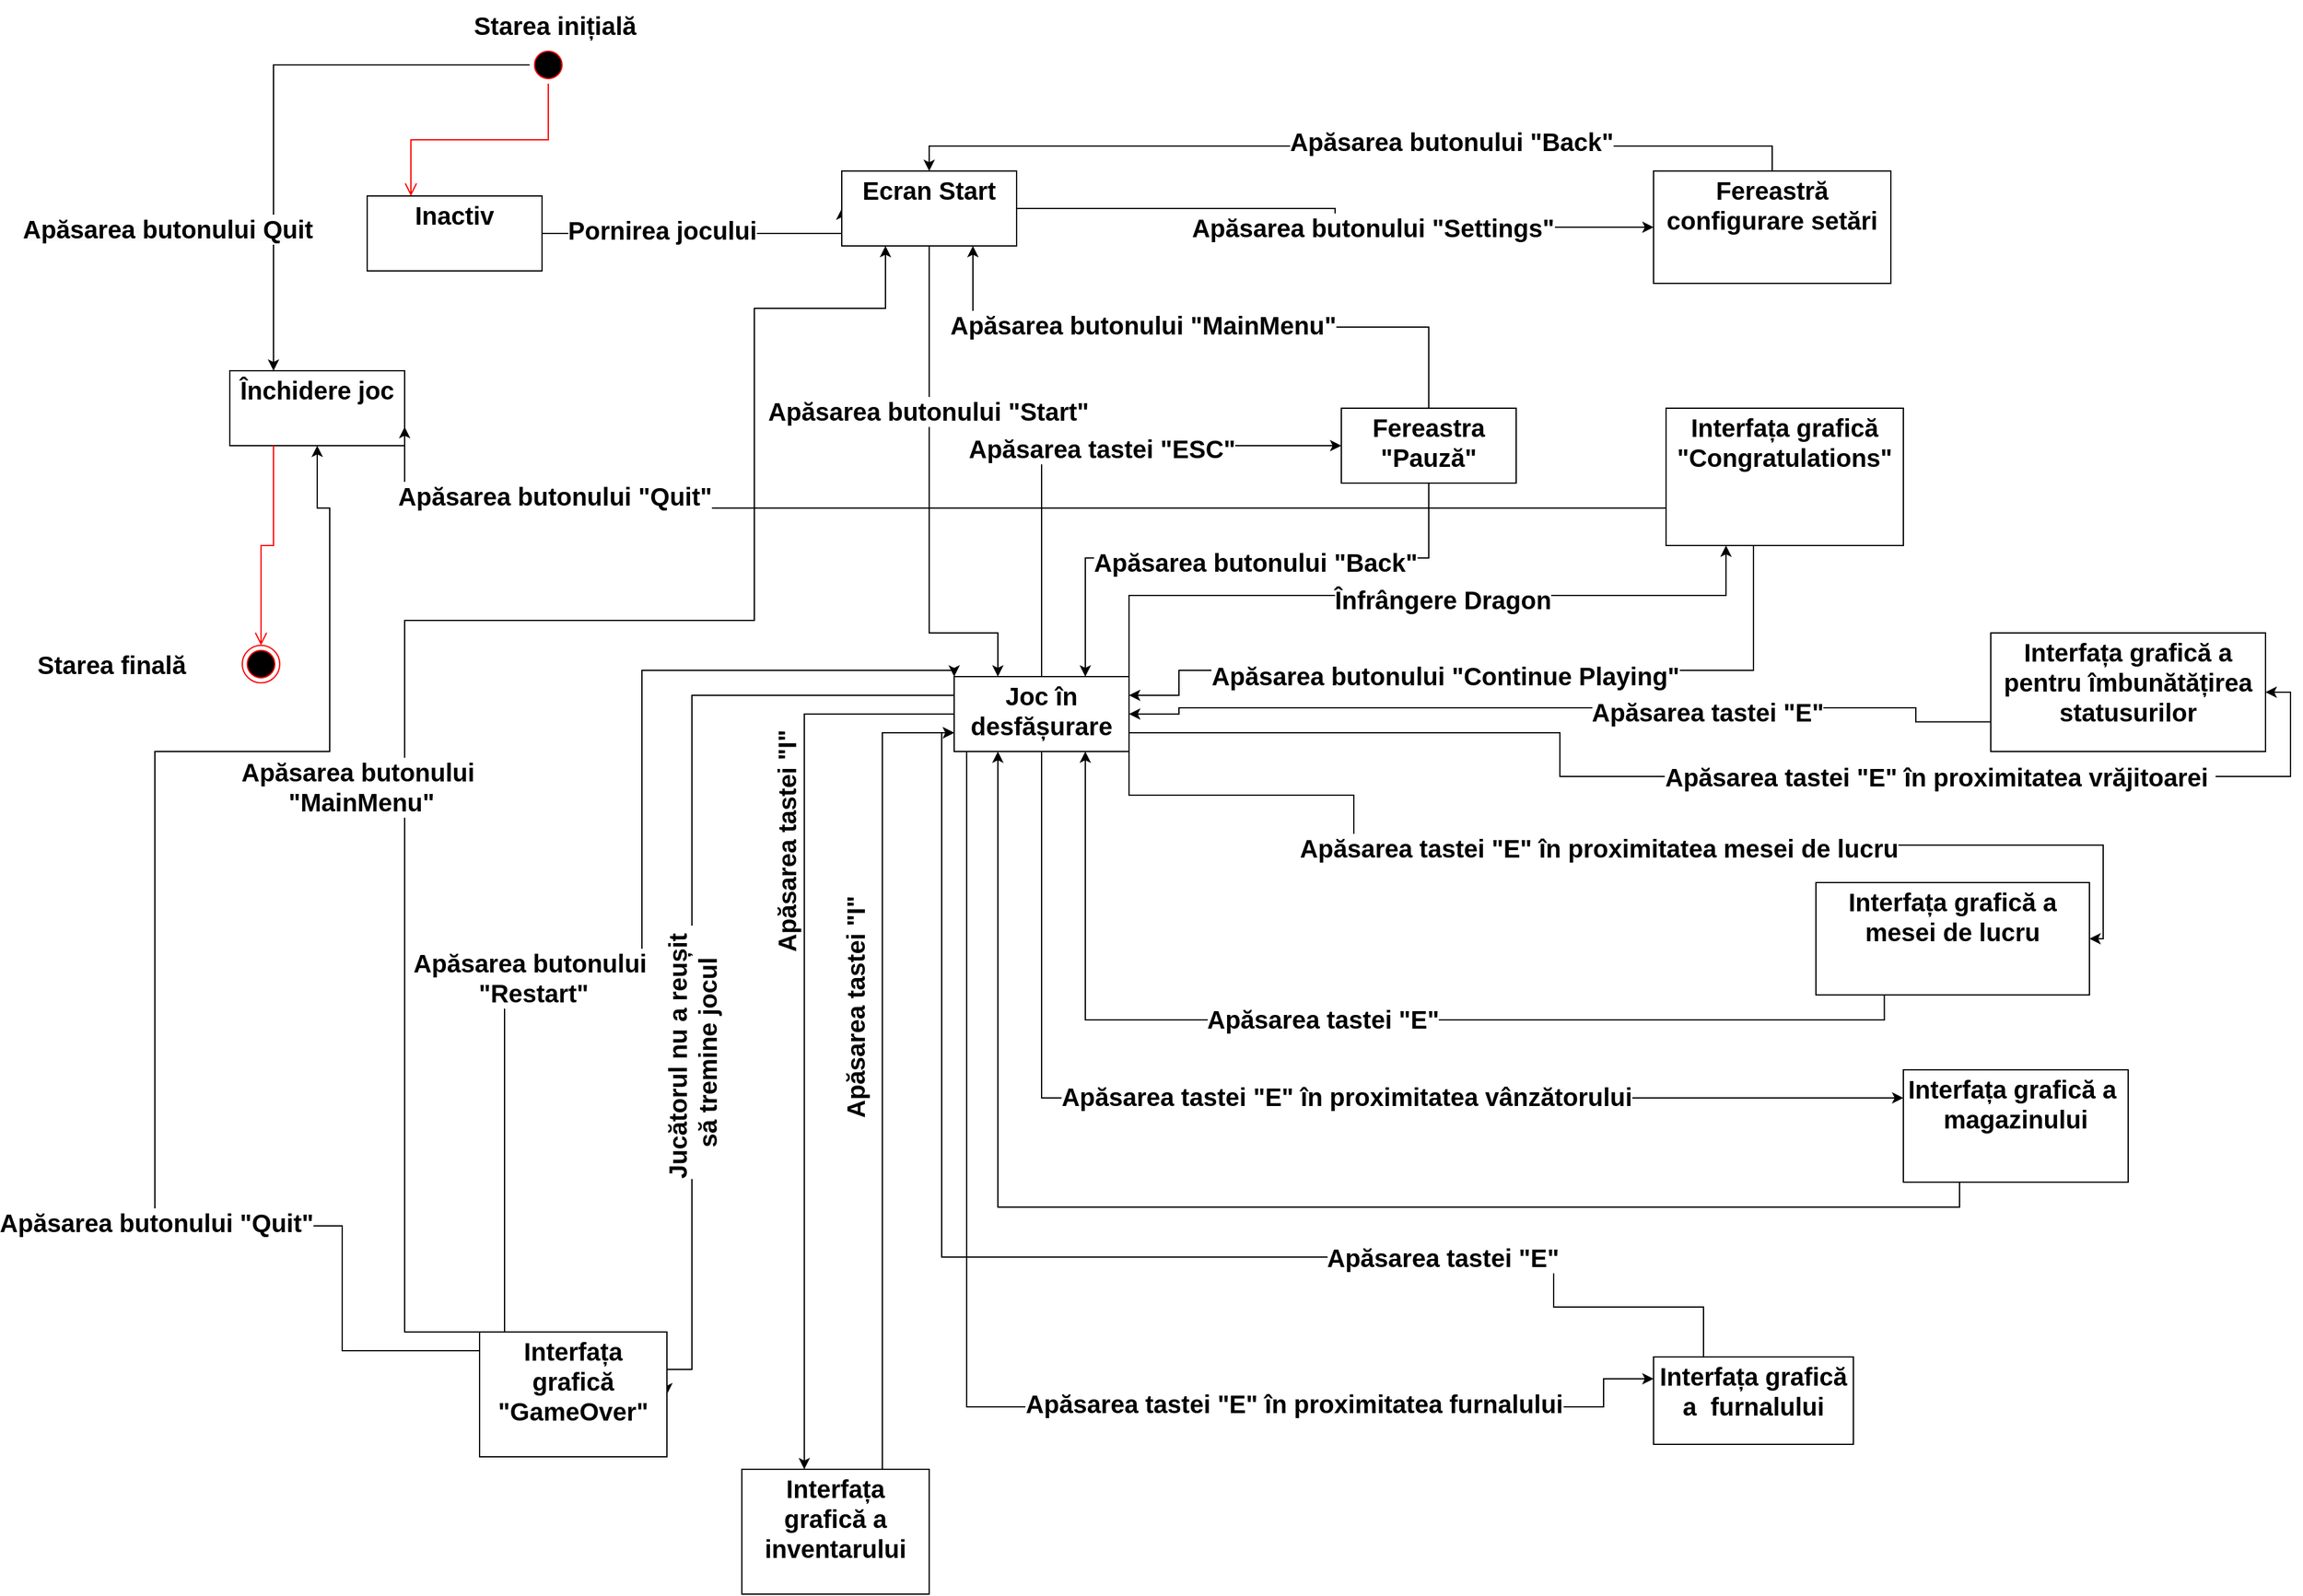 <mxfile version="24.4.13" type="github">
  <diagram id="C5RBs43oDa-KdzZeNtuy" name="Page-1">
    <mxGraphModel dx="3695" dy="1560" grid="1" gridSize="10" guides="1" tooltips="1" connect="1" arrows="1" fold="1" page="1" pageScale="1" pageWidth="827" pageHeight="1169" math="0" shadow="0">
      <root>
        <mxCell id="WIyWlLk6GJQsqaUBKTNV-0" />
        <mxCell id="WIyWlLk6GJQsqaUBKTNV-1" parent="WIyWlLk6GJQsqaUBKTNV-0" />
        <mxCell id="wnzv7r38K7r5noPQuOlt-23" style="edgeStyle=orthogonalEdgeStyle;rounded=0;orthogonalLoop=1;jettySize=auto;html=1;exitX=0;exitY=0.5;exitDx=0;exitDy=0;entryX=0.25;entryY=0;entryDx=0;entryDy=0;" edge="1" parent="WIyWlLk6GJQsqaUBKTNV-1" source="wnzv7r38K7r5noPQuOlt-0" target="wnzv7r38K7r5noPQuOlt-17">
          <mxGeometry relative="1" as="geometry" />
        </mxCell>
        <mxCell id="wnzv7r38K7r5noPQuOlt-24" value="&lt;span style=&quot;background-color: rgb(251, 251, 251);&quot;&gt;&lt;font style=&quot;font-size: 20px;&quot;&gt;&lt;b&gt;Apăsarea butonului Quit&lt;/b&gt;&lt;/font&gt;&lt;/span&gt;" style="edgeLabel;html=1;align=center;verticalAlign=middle;resizable=0;points=[];" vertex="1" connectable="0" parent="wnzv7r38K7r5noPQuOlt-23">
          <mxGeometry x="0.47" y="-2" relative="1" as="geometry">
            <mxPoint x="-83" y="5" as="offset" />
          </mxGeometry>
        </mxCell>
        <mxCell id="wnzv7r38K7r5noPQuOlt-0" value="" style="ellipse;html=1;shape=startState;fillColor=#000000;strokeColor=#ff0000;" vertex="1" parent="WIyWlLk6GJQsqaUBKTNV-1">
          <mxGeometry x="110" y="190" width="30" height="30" as="geometry" />
        </mxCell>
        <mxCell id="wnzv7r38K7r5noPQuOlt-1" value="" style="edgeStyle=orthogonalEdgeStyle;html=1;verticalAlign=bottom;endArrow=open;endSize=8;strokeColor=#ff0000;rounded=0;entryX=0.25;entryY=0;entryDx=0;entryDy=0;" edge="1" source="wnzv7r38K7r5noPQuOlt-0" parent="WIyWlLk6GJQsqaUBKTNV-1" target="wnzv7r38K7r5noPQuOlt-4">
          <mxGeometry relative="1" as="geometry">
            <mxPoint x="125" y="280" as="targetPoint" />
          </mxGeometry>
        </mxCell>
        <mxCell id="wnzv7r38K7r5noPQuOlt-2" value="" style="ellipse;html=1;shape=endState;fillColor=#000000;strokeColor=#ff0000;" vertex="1" parent="WIyWlLk6GJQsqaUBKTNV-1">
          <mxGeometry x="-120" y="670" width="30" height="30" as="geometry" />
        </mxCell>
        <mxCell id="wnzv7r38K7r5noPQuOlt-25" style="edgeStyle=orthogonalEdgeStyle;rounded=0;orthogonalLoop=1;jettySize=auto;html=1;exitX=1;exitY=0.5;exitDx=0;exitDy=0;entryX=0;entryY=0.5;entryDx=0;entryDy=0;" edge="1" parent="WIyWlLk6GJQsqaUBKTNV-1" source="wnzv7r38K7r5noPQuOlt-4" target="wnzv7r38K7r5noPQuOlt-6">
          <mxGeometry relative="1" as="geometry">
            <Array as="points">
              <mxPoint x="360" y="340" />
            </Array>
          </mxGeometry>
        </mxCell>
        <mxCell id="wnzv7r38K7r5noPQuOlt-26" value="Pornirea jocului" style="edgeLabel;html=1;align=center;verticalAlign=middle;resizable=0;points=[];fontSize=20;fontStyle=1" vertex="1" connectable="0" parent="wnzv7r38K7r5noPQuOlt-25">
          <mxGeometry x="-0.263" y="3" relative="1" as="geometry">
            <mxPoint as="offset" />
          </mxGeometry>
        </mxCell>
        <mxCell id="wnzv7r38K7r5noPQuOlt-4" value="&lt;p style=&quot;margin: 4px 0px 0px;&quot;&gt;&lt;b&gt;&lt;font style=&quot;font-size: 20px;&quot;&gt;Inactiv&lt;/font&gt;&lt;/b&gt;&lt;/p&gt;" style="verticalAlign=top;align=center;overflow=fill;html=1;whiteSpace=wrap;" vertex="1" parent="WIyWlLk6GJQsqaUBKTNV-1">
          <mxGeometry x="-20" y="310" width="140" height="60" as="geometry" />
        </mxCell>
        <mxCell id="wnzv7r38K7r5noPQuOlt-28" style="edgeStyle=orthogonalEdgeStyle;rounded=0;orthogonalLoop=1;jettySize=auto;html=1;exitX=1;exitY=0.5;exitDx=0;exitDy=0;entryX=0;entryY=0.5;entryDx=0;entryDy=0;" edge="1" parent="WIyWlLk6GJQsqaUBKTNV-1" source="wnzv7r38K7r5noPQuOlt-6" target="wnzv7r38K7r5noPQuOlt-12">
          <mxGeometry relative="1" as="geometry" />
        </mxCell>
        <mxCell id="wnzv7r38K7r5noPQuOlt-29" value="&lt;b&gt;Apăsarea butonului &quot;Settings&quot;&lt;/b&gt;" style="edgeLabel;html=1;align=center;verticalAlign=middle;resizable=0;points=[];fontSize=20;" vertex="1" connectable="0" parent="wnzv7r38K7r5noPQuOlt-28">
          <mxGeometry x="0.14" relative="1" as="geometry">
            <mxPoint as="offset" />
          </mxGeometry>
        </mxCell>
        <mxCell id="wnzv7r38K7r5noPQuOlt-33" style="edgeStyle=orthogonalEdgeStyle;rounded=0;orthogonalLoop=1;jettySize=auto;html=1;exitX=0.5;exitY=1;exitDx=0;exitDy=0;entryX=0.25;entryY=0;entryDx=0;entryDy=0;" edge="1" parent="WIyWlLk6GJQsqaUBKTNV-1" source="wnzv7r38K7r5noPQuOlt-6" target="wnzv7r38K7r5noPQuOlt-32">
          <mxGeometry relative="1" as="geometry">
            <Array as="points">
              <mxPoint x="430" y="660" />
              <mxPoint x="485" y="660" />
            </Array>
          </mxGeometry>
        </mxCell>
        <mxCell id="wnzv7r38K7r5noPQuOlt-34" value="Apăsarea butonului &quot;Start&quot;" style="edgeLabel;html=1;align=center;verticalAlign=middle;resizable=0;points=[];fontSize=20;fontStyle=1" vertex="1" connectable="0" parent="wnzv7r38K7r5noPQuOlt-33">
          <mxGeometry x="-0.343" y="-1" relative="1" as="geometry">
            <mxPoint as="offset" />
          </mxGeometry>
        </mxCell>
        <mxCell id="wnzv7r38K7r5noPQuOlt-6" value="&lt;p style=&quot;margin: 4px 0px 0px; text-align: center; font-size: 20px;&quot;&gt;&lt;b style=&quot;font-size: 20px;&quot;&gt;Ecran Start&lt;/b&gt;&lt;/p&gt;" style="verticalAlign=top;align=left;overflow=fill;html=1;whiteSpace=wrap;fontSize=20;" vertex="1" parent="WIyWlLk6GJQsqaUBKTNV-1">
          <mxGeometry x="360" y="290" width="140" height="60" as="geometry" />
        </mxCell>
        <mxCell id="wnzv7r38K7r5noPQuOlt-30" style="edgeStyle=orthogonalEdgeStyle;rounded=0;orthogonalLoop=1;jettySize=auto;html=1;exitX=0.5;exitY=0;exitDx=0;exitDy=0;entryX=0.5;entryY=0;entryDx=0;entryDy=0;" edge="1" parent="WIyWlLk6GJQsqaUBKTNV-1" source="wnzv7r38K7r5noPQuOlt-12" target="wnzv7r38K7r5noPQuOlt-6">
          <mxGeometry relative="1" as="geometry" />
        </mxCell>
        <mxCell id="wnzv7r38K7r5noPQuOlt-31" value="Apăsarea butonului &quot;Back&quot;" style="edgeLabel;html=1;align=center;verticalAlign=middle;resizable=0;points=[];fontSize=20;fontStyle=1" vertex="1" connectable="0" parent="wnzv7r38K7r5noPQuOlt-30">
          <mxGeometry x="-0.224" y="-4" relative="1" as="geometry">
            <mxPoint as="offset" />
          </mxGeometry>
        </mxCell>
        <mxCell id="wnzv7r38K7r5noPQuOlt-12" value="&lt;p style=&quot;margin:0px;margin-top:4px;text-align:center;&quot;&gt;&lt;b&gt;&lt;font style=&quot;font-size: 20px;&quot;&gt;Fereastră configurare setări&lt;/font&gt;&lt;/b&gt;&lt;/p&gt;" style="verticalAlign=top;align=left;overflow=fill;html=1;whiteSpace=wrap;" vertex="1" parent="WIyWlLk6GJQsqaUBKTNV-1">
          <mxGeometry x="1010" y="290" width="190" height="90" as="geometry" />
        </mxCell>
        <mxCell id="wnzv7r38K7r5noPQuOlt-17" value="&lt;p style=&quot;margin: 4px 0px 0px; text-align: center; font-size: 20px;&quot;&gt;&lt;span style=&quot;font-size: 20px;&quot;&gt;Închidere joc&lt;/span&gt;&lt;/p&gt;" style="verticalAlign=top;align=left;overflow=fill;html=1;whiteSpace=wrap;fontSize=20;fontStyle=1" vertex="1" parent="WIyWlLk6GJQsqaUBKTNV-1">
          <mxGeometry x="-130" y="450" width="140" height="60" as="geometry" />
        </mxCell>
        <mxCell id="wnzv7r38K7r5noPQuOlt-19" value="" style="edgeStyle=orthogonalEdgeStyle;html=1;verticalAlign=bottom;endArrow=open;endSize=8;strokeColor=#ff0000;rounded=0;entryX=0.5;entryY=0;entryDx=0;entryDy=0;exitX=0.25;exitY=1;exitDx=0;exitDy=0;" edge="1" parent="WIyWlLk6GJQsqaUBKTNV-1" source="wnzv7r38K7r5noPQuOlt-17" target="wnzv7r38K7r5noPQuOlt-2">
          <mxGeometry relative="1" as="geometry">
            <mxPoint x="145" y="310" as="targetPoint" />
            <mxPoint x="145" y="240" as="sourcePoint" />
          </mxGeometry>
        </mxCell>
        <mxCell id="wnzv7r38K7r5noPQuOlt-36" style="edgeStyle=orthogonalEdgeStyle;rounded=0;orthogonalLoop=1;jettySize=auto;html=1;exitX=0.5;exitY=0;exitDx=0;exitDy=0;entryX=0;entryY=0.5;entryDx=0;entryDy=0;" edge="1" parent="WIyWlLk6GJQsqaUBKTNV-1" source="wnzv7r38K7r5noPQuOlt-32" target="wnzv7r38K7r5noPQuOlt-35">
          <mxGeometry relative="1" as="geometry" />
        </mxCell>
        <mxCell id="wnzv7r38K7r5noPQuOlt-37" value="Apăsarea tastei &quot;ESC&quot;" style="edgeLabel;html=1;align=center;verticalAlign=middle;resizable=0;points=[];fontSize=20;fontStyle=1" vertex="1" connectable="0" parent="wnzv7r38K7r5noPQuOlt-36">
          <mxGeometry x="0.095" y="-2" relative="1" as="geometry">
            <mxPoint as="offset" />
          </mxGeometry>
        </mxCell>
        <mxCell id="wnzv7r38K7r5noPQuOlt-43" style="edgeStyle=orthogonalEdgeStyle;rounded=0;orthogonalLoop=1;jettySize=auto;html=1;exitX=1;exitY=1;exitDx=0;exitDy=0;" edge="1" parent="WIyWlLk6GJQsqaUBKTNV-1" source="wnzv7r38K7r5noPQuOlt-32" target="wnzv7r38K7r5noPQuOlt-42">
          <mxGeometry relative="1" as="geometry">
            <Array as="points">
              <mxPoint x="590" y="790" />
              <mxPoint x="770" y="790" />
              <mxPoint x="770" y="830" />
              <mxPoint x="1370" y="830" />
              <mxPoint x="1370" y="905" />
            </Array>
          </mxGeometry>
        </mxCell>
        <mxCell id="wnzv7r38K7r5noPQuOlt-44" value="Apăsarea tastei &quot;E&quot; în proximitatea mesei de lucru" style="edgeLabel;html=1;align=center;verticalAlign=middle;resizable=0;points=[];fontSize=20;fontStyle=1" vertex="1" connectable="0" parent="wnzv7r38K7r5noPQuOlt-43">
          <mxGeometry x="-0.229" y="-2" relative="1" as="geometry">
            <mxPoint x="88" as="offset" />
          </mxGeometry>
        </mxCell>
        <mxCell id="wnzv7r38K7r5noPQuOlt-48" style="edgeStyle=orthogonalEdgeStyle;rounded=0;orthogonalLoop=1;jettySize=auto;html=1;exitX=0.5;exitY=1;exitDx=0;exitDy=0;entryX=0;entryY=0.25;entryDx=0;entryDy=0;" edge="1" parent="WIyWlLk6GJQsqaUBKTNV-1" source="wnzv7r38K7r5noPQuOlt-32" target="wnzv7r38K7r5noPQuOlt-47">
          <mxGeometry relative="1" as="geometry" />
        </mxCell>
        <mxCell id="wnzv7r38K7r5noPQuOlt-49" value="Apăsarea tastei &quot;E&quot; în proximitatea vânzătorului" style="edgeLabel;html=1;align=center;verticalAlign=middle;resizable=0;points=[];fontSize=20;fontStyle=1" vertex="1" connectable="0" parent="wnzv7r38K7r5noPQuOlt-48">
          <mxGeometry x="-0.132" y="2" relative="1" as="geometry">
            <mxPoint x="101" as="offset" />
          </mxGeometry>
        </mxCell>
        <mxCell id="wnzv7r38K7r5noPQuOlt-52" style="edgeStyle=orthogonalEdgeStyle;rounded=0;orthogonalLoop=1;jettySize=auto;html=1;exitX=0;exitY=1;exitDx=0;exitDy=0;entryX=0;entryY=0.25;entryDx=0;entryDy=0;" edge="1" parent="WIyWlLk6GJQsqaUBKTNV-1" source="wnzv7r38K7r5noPQuOlt-32" target="wnzv7r38K7r5noPQuOlt-51">
          <mxGeometry relative="1" as="geometry">
            <Array as="points">
              <mxPoint x="460" y="755" />
              <mxPoint x="460" y="1280" />
              <mxPoint x="970" y="1280" />
              <mxPoint x="970" y="1258" />
            </Array>
          </mxGeometry>
        </mxCell>
        <mxCell id="wnzv7r38K7r5noPQuOlt-54" value="Apăsarea tastei &quot;E&quot; în proximitatea furnalului" style="edgeLabel;html=1;align=center;verticalAlign=middle;resizable=0;points=[];fontSize=20;fontStyle=1" vertex="1" connectable="0" parent="wnzv7r38K7r5noPQuOlt-52">
          <mxGeometry x="0.488" y="3" relative="1" as="geometry">
            <mxPoint x="-27" as="offset" />
          </mxGeometry>
        </mxCell>
        <mxCell id="wnzv7r38K7r5noPQuOlt-58" style="edgeStyle=orthogonalEdgeStyle;rounded=0;orthogonalLoop=1;jettySize=auto;html=1;exitX=1;exitY=0.75;exitDx=0;exitDy=0;entryX=1;entryY=0.5;entryDx=0;entryDy=0;" edge="1" parent="WIyWlLk6GJQsqaUBKTNV-1" source="wnzv7r38K7r5noPQuOlt-32" target="wnzv7r38K7r5noPQuOlt-57">
          <mxGeometry relative="1" as="geometry" />
        </mxCell>
        <mxCell id="wnzv7r38K7r5noPQuOlt-59" value="Apăsarea tastei &quot;E&quot; în proximitatea vrăjitoarei&amp;nbsp;" style="edgeLabel;html=1;align=center;verticalAlign=middle;resizable=0;points=[];fontSize=20;fontStyle=1" vertex="1" connectable="0" parent="wnzv7r38K7r5noPQuOlt-58">
          <mxGeometry x="0.3" relative="1" as="geometry">
            <mxPoint as="offset" />
          </mxGeometry>
        </mxCell>
        <mxCell id="wnzv7r38K7r5noPQuOlt-64" style="edgeStyle=orthogonalEdgeStyle;rounded=0;orthogonalLoop=1;jettySize=auto;html=1;exitX=0;exitY=0.25;exitDx=0;exitDy=0;entryX=1;entryY=0.5;entryDx=0;entryDy=0;" edge="1" parent="WIyWlLk6GJQsqaUBKTNV-1" source="wnzv7r38K7r5noPQuOlt-32" target="wnzv7r38K7r5noPQuOlt-63">
          <mxGeometry relative="1" as="geometry">
            <Array as="points">
              <mxPoint x="240" y="710" />
              <mxPoint x="240" y="1250" />
              <mxPoint x="220" y="1250" />
            </Array>
          </mxGeometry>
        </mxCell>
        <mxCell id="wnzv7r38K7r5noPQuOlt-65" value="Jucătorul nu a reușit&amp;nbsp;&lt;div&gt;să tremine jocul&lt;/div&gt;" style="edgeLabel;html=1;align=center;verticalAlign=middle;resizable=0;points=[];fontSize=20;fontStyle=1;rotation=-90;" vertex="1" connectable="0" parent="wnzv7r38K7r5noPQuOlt-64">
          <mxGeometry x="-0.016" y="2" relative="1" as="geometry">
            <mxPoint x="-2" y="108" as="offset" />
          </mxGeometry>
        </mxCell>
        <mxCell id="wnzv7r38K7r5noPQuOlt-76" style="edgeStyle=orthogonalEdgeStyle;rounded=0;orthogonalLoop=1;jettySize=auto;html=1;exitX=1;exitY=0;exitDx=0;exitDy=0;entryX=0.25;entryY=1;entryDx=0;entryDy=0;" edge="1" parent="WIyWlLk6GJQsqaUBKTNV-1" source="wnzv7r38K7r5noPQuOlt-32" target="wnzv7r38K7r5noPQuOlt-74">
          <mxGeometry relative="1" as="geometry">
            <Array as="points">
              <mxPoint x="590" y="630" />
              <mxPoint x="1068" y="630" />
              <mxPoint x="1068" y="590" />
            </Array>
          </mxGeometry>
        </mxCell>
        <mxCell id="wnzv7r38K7r5noPQuOlt-77" value="Înfrângere Dragon" style="edgeLabel;html=1;align=center;verticalAlign=middle;resizable=0;points=[];fontSize=20;fontStyle=1" vertex="1" connectable="0" parent="wnzv7r38K7r5noPQuOlt-76">
          <mxGeometry x="0.081" y="-2" relative="1" as="geometry">
            <mxPoint y="1" as="offset" />
          </mxGeometry>
        </mxCell>
        <mxCell id="wnzv7r38K7r5noPQuOlt-87" style="edgeStyle=orthogonalEdgeStyle;rounded=0;orthogonalLoop=1;jettySize=auto;html=1;exitX=0;exitY=0.5;exitDx=0;exitDy=0;" edge="1" parent="WIyWlLk6GJQsqaUBKTNV-1">
          <mxGeometry relative="1" as="geometry">
            <mxPoint x="470" y="725" as="sourcePoint" />
            <mxPoint x="330" y="1330" as="targetPoint" />
            <Array as="points">
              <mxPoint x="330" y="725" />
            </Array>
          </mxGeometry>
        </mxCell>
        <mxCell id="wnzv7r38K7r5noPQuOlt-88" value="&lt;font style=&quot;font-size: 20px;&quot;&gt;&lt;b&gt;Apăsarea tastei &quot;I&quot;&lt;/b&gt;&lt;/font&gt;" style="edgeLabel;html=1;align=center;verticalAlign=middle;resizable=0;points=[];rotation=-90;" vertex="1" connectable="0" parent="wnzv7r38K7r5noPQuOlt-87">
          <mxGeometry x="-0.351" y="3" relative="1" as="geometry">
            <mxPoint x="-18" as="offset" />
          </mxGeometry>
        </mxCell>
        <mxCell id="wnzv7r38K7r5noPQuOlt-32" value="&lt;p style=&quot;margin: 4px 0px 0px; text-align: center; font-size: 20px;&quot;&gt;&lt;span style=&quot;font-size: 20px;&quot;&gt;Joc în desfășurare&lt;/span&gt;&lt;/p&gt;" style="verticalAlign=top;align=left;overflow=fill;html=1;whiteSpace=wrap;fontSize=20;fontStyle=1" vertex="1" parent="WIyWlLk6GJQsqaUBKTNV-1">
          <mxGeometry x="450" y="695" width="140" height="60" as="geometry" />
        </mxCell>
        <mxCell id="wnzv7r38K7r5noPQuOlt-38" style="edgeStyle=orthogonalEdgeStyle;rounded=0;orthogonalLoop=1;jettySize=auto;html=1;exitX=0.5;exitY=0;exitDx=0;exitDy=0;entryX=0.75;entryY=1;entryDx=0;entryDy=0;" edge="1" parent="WIyWlLk6GJQsqaUBKTNV-1" source="wnzv7r38K7r5noPQuOlt-35" target="wnzv7r38K7r5noPQuOlt-6">
          <mxGeometry relative="1" as="geometry" />
        </mxCell>
        <mxCell id="wnzv7r38K7r5noPQuOlt-39" value="Apăsarea butonului &quot;MainMenu&quot;" style="edgeLabel;html=1;align=center;verticalAlign=middle;resizable=0;points=[];fontSize=20;fontStyle=1" vertex="1" connectable="0" parent="wnzv7r38K7r5noPQuOlt-38">
          <mxGeometry x="0.188" y="-2" relative="1" as="geometry">
            <mxPoint as="offset" />
          </mxGeometry>
        </mxCell>
        <mxCell id="wnzv7r38K7r5noPQuOlt-40" style="edgeStyle=orthogonalEdgeStyle;rounded=0;orthogonalLoop=1;jettySize=auto;html=1;exitX=0.5;exitY=1;exitDx=0;exitDy=0;entryX=0.75;entryY=0;entryDx=0;entryDy=0;" edge="1" parent="WIyWlLk6GJQsqaUBKTNV-1" source="wnzv7r38K7r5noPQuOlt-35" target="wnzv7r38K7r5noPQuOlt-32">
          <mxGeometry relative="1" as="geometry">
            <Array as="points">
              <mxPoint x="830" y="600" />
              <mxPoint x="555" y="600" />
            </Array>
          </mxGeometry>
        </mxCell>
        <mxCell id="wnzv7r38K7r5noPQuOlt-41" value="&lt;font style=&quot;font-size: 20px;&quot;&gt;&lt;b&gt;Apăsarea butonului &quot;Back&quot;&lt;/b&gt;&lt;/font&gt;" style="edgeLabel;html=1;align=center;verticalAlign=middle;resizable=0;points=[];" vertex="1" connectable="0" parent="wnzv7r38K7r5noPQuOlt-40">
          <mxGeometry x="0.207" y="3" relative="1" as="geometry">
            <mxPoint x="60" as="offset" />
          </mxGeometry>
        </mxCell>
        <mxCell id="wnzv7r38K7r5noPQuOlt-35" value="&lt;p style=&quot;margin: 4px 0px 0px; text-align: center; font-size: 20px;&quot;&gt;&lt;b style=&quot;font-size: 20px;&quot;&gt;Fereastra &quot;Pauză&quot;&lt;/b&gt;&lt;/p&gt;" style="verticalAlign=top;align=left;overflow=fill;html=1;whiteSpace=wrap;fontSize=20;" vertex="1" parent="WIyWlLk6GJQsqaUBKTNV-1">
          <mxGeometry x="760" y="480" width="140" height="60" as="geometry" />
        </mxCell>
        <mxCell id="wnzv7r38K7r5noPQuOlt-42" value="&lt;p style=&quot;margin: 4px 0px 0px; text-align: center; font-size: 20px;&quot;&gt;&lt;span style=&quot;font-size: 20px;&quot;&gt;Interfața grafică a mesei de lucru&lt;/span&gt;&lt;/p&gt;" style="verticalAlign=top;align=left;overflow=fill;html=1;whiteSpace=wrap;fontSize=20;fontStyle=1" vertex="1" parent="WIyWlLk6GJQsqaUBKTNV-1">
          <mxGeometry x="1140" y="860" width="219" height="90" as="geometry" />
        </mxCell>
        <mxCell id="wnzv7r38K7r5noPQuOlt-45" style="edgeStyle=orthogonalEdgeStyle;rounded=0;orthogonalLoop=1;jettySize=auto;html=1;exitX=0.25;exitY=1;exitDx=0;exitDy=0;entryX=0.75;entryY=1;entryDx=0;entryDy=0;" edge="1" parent="WIyWlLk6GJQsqaUBKTNV-1" source="wnzv7r38K7r5noPQuOlt-42" target="wnzv7r38K7r5noPQuOlt-32">
          <mxGeometry relative="1" as="geometry" />
        </mxCell>
        <mxCell id="wnzv7r38K7r5noPQuOlt-46" value="Apăsarea tastei &quot;E&quot;" style="edgeLabel;html=1;align=center;verticalAlign=middle;resizable=0;points=[];fontSize=20;fontStyle=1" vertex="1" connectable="0" parent="wnzv7r38K7r5noPQuOlt-45">
          <mxGeometry x="0.076" y="-1" relative="1" as="geometry">
            <mxPoint as="offset" />
          </mxGeometry>
        </mxCell>
        <mxCell id="wnzv7r38K7r5noPQuOlt-50" style="edgeStyle=orthogonalEdgeStyle;rounded=0;orthogonalLoop=1;jettySize=auto;html=1;exitX=0.25;exitY=1;exitDx=0;exitDy=0;entryX=0.25;entryY=1;entryDx=0;entryDy=0;" edge="1" parent="WIyWlLk6GJQsqaUBKTNV-1" source="wnzv7r38K7r5noPQuOlt-47" target="wnzv7r38K7r5noPQuOlt-32">
          <mxGeometry relative="1" as="geometry" />
        </mxCell>
        <mxCell id="wnzv7r38K7r5noPQuOlt-47" value="&lt;p style=&quot;margin: 4px 0px 0px; text-align: center; font-size: 20px;&quot;&gt;&lt;b style=&quot;font-size: 20px;&quot;&gt;Interfața grafică a&amp;nbsp; magazinului&lt;/b&gt;&lt;/p&gt;" style="verticalAlign=top;align=left;overflow=fill;html=1;whiteSpace=wrap;fontSize=20;" vertex="1" parent="WIyWlLk6GJQsqaUBKTNV-1">
          <mxGeometry x="1210" y="1010" width="180" height="90" as="geometry" />
        </mxCell>
        <mxCell id="wnzv7r38K7r5noPQuOlt-53" style="edgeStyle=orthogonalEdgeStyle;rounded=0;orthogonalLoop=1;jettySize=auto;html=1;exitX=0;exitY=0.5;exitDx=0;exitDy=0;entryX=0;entryY=0.75;entryDx=0;entryDy=0;" edge="1" parent="WIyWlLk6GJQsqaUBKTNV-1" source="wnzv7r38K7r5noPQuOlt-51" target="wnzv7r38K7r5noPQuOlt-32">
          <mxGeometry relative="1" as="geometry">
            <Array as="points">
              <mxPoint x="1050" y="1275" />
              <mxPoint x="1050" y="1200" />
              <mxPoint x="930" y="1200" />
              <mxPoint x="930" y="1160" />
              <mxPoint x="440" y="1160" />
              <mxPoint x="440" y="740" />
            </Array>
          </mxGeometry>
        </mxCell>
        <mxCell id="wnzv7r38K7r5noPQuOlt-55" value="Apăsarea tastei &quot;E&quot;" style="edgeLabel;html=1;align=center;verticalAlign=middle;resizable=0;points=[];fontSize=20;fontStyle=1" vertex="1" connectable="0" parent="wnzv7r38K7r5noPQuOlt-53">
          <mxGeometry x="-0.39" relative="1" as="geometry">
            <mxPoint as="offset" />
          </mxGeometry>
        </mxCell>
        <mxCell id="wnzv7r38K7r5noPQuOlt-51" value="&lt;p style=&quot;margin: 4px 0px 0px; text-align: center; font-size: 20px;&quot;&gt;&lt;b style=&quot;font-size: 20px;&quot;&gt;Interfața grafică a&amp;nbsp; furnalului&lt;/b&gt;&lt;/p&gt;" style="verticalAlign=top;align=left;overflow=fill;html=1;whiteSpace=wrap;fontSize=20;" vertex="1" parent="WIyWlLk6GJQsqaUBKTNV-1">
          <mxGeometry x="1010" y="1240" width="160" height="70" as="geometry" />
        </mxCell>
        <mxCell id="wnzv7r38K7r5noPQuOlt-60" style="edgeStyle=orthogonalEdgeStyle;rounded=0;orthogonalLoop=1;jettySize=auto;html=1;exitX=0;exitY=0.75;exitDx=0;exitDy=0;entryX=1;entryY=0.5;entryDx=0;entryDy=0;" edge="1" parent="WIyWlLk6GJQsqaUBKTNV-1" source="wnzv7r38K7r5noPQuOlt-57" target="wnzv7r38K7r5noPQuOlt-32">
          <mxGeometry relative="1" as="geometry">
            <Array as="points">
              <mxPoint x="1220" y="731" />
              <mxPoint x="1220" y="720" />
              <mxPoint x="630" y="720" />
              <mxPoint x="630" y="725" />
            </Array>
          </mxGeometry>
        </mxCell>
        <mxCell id="wnzv7r38K7r5noPQuOlt-62" value="&lt;font style=&quot;font-size: 20px;&quot;&gt;&lt;b&gt;Apăsarea tastei &quot;E&quot;&lt;/b&gt;&lt;/font&gt;" style="edgeLabel;html=1;align=center;verticalAlign=middle;resizable=0;points=[];" vertex="1" connectable="0" parent="wnzv7r38K7r5noPQuOlt-60">
          <mxGeometry x="-0.323" y="3" relative="1" as="geometry">
            <mxPoint as="offset" />
          </mxGeometry>
        </mxCell>
        <mxCell id="wnzv7r38K7r5noPQuOlt-57" value="&lt;p style=&quot;margin: 4px 0px 0px; text-align: center; font-size: 20px;&quot;&gt;&lt;b style=&quot;font-size: 20px;&quot;&gt;Interfața grafică a pentru îmbunătățirea statusurilor&lt;/b&gt;&lt;/p&gt;" style="verticalAlign=top;align=left;overflow=fill;html=1;whiteSpace=wrap;fontSize=20;" vertex="1" parent="WIyWlLk6GJQsqaUBKTNV-1">
          <mxGeometry x="1280" y="660" width="220" height="95" as="geometry" />
        </mxCell>
        <mxCell id="wnzv7r38K7r5noPQuOlt-66" style="edgeStyle=orthogonalEdgeStyle;rounded=0;orthogonalLoop=1;jettySize=auto;html=1;exitX=0.75;exitY=0;exitDx=0;exitDy=0;entryX=0;entryY=0;entryDx=0;entryDy=0;" edge="1" parent="WIyWlLk6GJQsqaUBKTNV-1" source="wnzv7r38K7r5noPQuOlt-63" target="wnzv7r38K7r5noPQuOlt-32">
          <mxGeometry relative="1" as="geometry">
            <Array as="points">
              <mxPoint x="90" y="1220" />
              <mxPoint x="90" y="950" />
              <mxPoint x="200" y="950" />
              <mxPoint x="200" y="690" />
              <mxPoint x="450" y="690" />
            </Array>
          </mxGeometry>
        </mxCell>
        <mxCell id="wnzv7r38K7r5noPQuOlt-67" value="&lt;font style=&quot;font-size: 20px;&quot;&gt;&lt;b&gt;Apăsarea butonului&lt;/b&gt;&lt;/font&gt;&lt;div&gt;&lt;font style=&quot;font-size: 20px;&quot;&gt;&lt;b&gt;&amp;nbsp;&quot;Restart&quot;&lt;/b&gt;&lt;/font&gt;&lt;/div&gt;" style="edgeLabel;html=1;align=center;verticalAlign=middle;resizable=0;points=[];" vertex="1" connectable="0" parent="wnzv7r38K7r5noPQuOlt-66">
          <mxGeometry x="-0.314" relative="1" as="geometry">
            <mxPoint x="20" y="-38" as="offset" />
          </mxGeometry>
        </mxCell>
        <mxCell id="wnzv7r38K7r5noPQuOlt-68" style="edgeStyle=orthogonalEdgeStyle;rounded=0;orthogonalLoop=1;jettySize=auto;html=1;exitX=0.25;exitY=0;exitDx=0;exitDy=0;entryX=0.25;entryY=1;entryDx=0;entryDy=0;" edge="1" parent="WIyWlLk6GJQsqaUBKTNV-1" source="wnzv7r38K7r5noPQuOlt-63" target="wnzv7r38K7r5noPQuOlt-6">
          <mxGeometry relative="1" as="geometry">
            <Array as="points">
              <mxPoint x="10" y="1220" />
              <mxPoint x="10" y="650" />
              <mxPoint x="290" y="650" />
              <mxPoint x="290" y="400" />
              <mxPoint x="395" y="400" />
            </Array>
          </mxGeometry>
        </mxCell>
        <mxCell id="wnzv7r38K7r5noPQuOlt-69" value="Apăsarea butonului&amp;nbsp;&lt;div&gt;&quot;MainMenu&quot;&lt;/div&gt;" style="edgeLabel;html=1;align=center;verticalAlign=middle;resizable=0;points=[];fontSize=20;fontStyle=1" vertex="1" connectable="0" parent="wnzv7r38K7r5noPQuOlt-68">
          <mxGeometry x="-0.214" y="-2" relative="1" as="geometry">
            <mxPoint x="-37" y="-3" as="offset" />
          </mxGeometry>
        </mxCell>
        <mxCell id="wnzv7r38K7r5noPQuOlt-70" style="edgeStyle=orthogonalEdgeStyle;rounded=0;orthogonalLoop=1;jettySize=auto;html=1;exitX=0;exitY=0.25;exitDx=0;exitDy=0;entryX=0.5;entryY=1;entryDx=0;entryDy=0;" edge="1" parent="WIyWlLk6GJQsqaUBKTNV-1" source="wnzv7r38K7r5noPQuOlt-63" target="wnzv7r38K7r5noPQuOlt-17">
          <mxGeometry relative="1" as="geometry">
            <Array as="points">
              <mxPoint x="-40" y="1235" />
              <mxPoint x="-40" y="1135" />
              <mxPoint x="-190" y="1135" />
              <mxPoint x="-190" y="755" />
              <mxPoint x="-50" y="755" />
              <mxPoint x="-50" y="560" />
              <mxPoint x="-60" y="560" />
            </Array>
          </mxGeometry>
        </mxCell>
        <mxCell id="wnzv7r38K7r5noPQuOlt-72" value="Apăsarea butonului &quot;Quit&quot;" style="edgeLabel;html=1;align=center;verticalAlign=middle;resizable=0;points=[];fontSize=20;fontStyle=1" vertex="1" connectable="0" parent="wnzv7r38K7r5noPQuOlt-70">
          <mxGeometry x="-0.348" y="-1" relative="1" as="geometry">
            <mxPoint as="offset" />
          </mxGeometry>
        </mxCell>
        <mxCell id="wnzv7r38K7r5noPQuOlt-63" value="&lt;p style=&quot;margin: 4px 0px 0px; text-align: center; font-size: 20px;&quot;&gt;&lt;b style=&quot;font-size: 20px;&quot;&gt;Interfața grafică &quot;GameOver&quot;&lt;/b&gt;&lt;/p&gt;" style="verticalAlign=top;align=left;overflow=fill;html=1;whiteSpace=wrap;fontSize=20;" vertex="1" parent="WIyWlLk6GJQsqaUBKTNV-1">
          <mxGeometry x="70" y="1220" width="150" height="100" as="geometry" />
        </mxCell>
        <mxCell id="wnzv7r38K7r5noPQuOlt-75" style="edgeStyle=orthogonalEdgeStyle;rounded=0;orthogonalLoop=1;jettySize=auto;html=1;exitX=0.5;exitY=1;exitDx=0;exitDy=0;entryX=1;entryY=0.25;entryDx=0;entryDy=0;" edge="1" parent="WIyWlLk6GJQsqaUBKTNV-1" source="wnzv7r38K7r5noPQuOlt-74" target="wnzv7r38K7r5noPQuOlt-32">
          <mxGeometry relative="1" as="geometry">
            <mxPoint x="1220" y="550" as="targetPoint" />
            <Array as="points">
              <mxPoint x="1090" y="690" />
              <mxPoint x="630" y="690" />
              <mxPoint x="630" y="710" />
            </Array>
          </mxGeometry>
        </mxCell>
        <mxCell id="wnzv7r38K7r5noPQuOlt-78" value="&lt;font style=&quot;font-size: 20px;&quot;&gt;&lt;b&gt;Apăsarea butonului &quot;Continue Playing&quot;&lt;/b&gt;&lt;/font&gt;" style="edgeLabel;html=1;align=center;verticalAlign=middle;resizable=0;points=[];" vertex="1" connectable="0" parent="wnzv7r38K7r5noPQuOlt-75">
          <mxGeometry x="0.153" y="4" relative="1" as="geometry">
            <mxPoint as="offset" />
          </mxGeometry>
        </mxCell>
        <mxCell id="wnzv7r38K7r5noPQuOlt-79" style="edgeStyle=orthogonalEdgeStyle;rounded=0;orthogonalLoop=1;jettySize=auto;html=1;exitX=0;exitY=0.5;exitDx=0;exitDy=0;entryX=1;entryY=0.75;entryDx=0;entryDy=0;" edge="1" parent="WIyWlLk6GJQsqaUBKTNV-1" source="wnzv7r38K7r5noPQuOlt-74" target="wnzv7r38K7r5noPQuOlt-17">
          <mxGeometry relative="1" as="geometry">
            <Array as="points">
              <mxPoint x="180" y="560" />
              <mxPoint x="180" y="545" />
            </Array>
          </mxGeometry>
        </mxCell>
        <mxCell id="wnzv7r38K7r5noPQuOlt-80" value="&lt;font style=&quot;font-size: 20px;&quot;&gt;&lt;b&gt;Apăsarea butonului &quot;Quit&quot;&lt;/b&gt;&lt;/font&gt;" style="edgeLabel;html=1;align=center;verticalAlign=middle;resizable=0;points=[];" vertex="1" connectable="0" parent="wnzv7r38K7r5noPQuOlt-79">
          <mxGeometry x="-0.147" y="1" relative="1" as="geometry">
            <mxPoint x="-446" y="-11" as="offset" />
          </mxGeometry>
        </mxCell>
        <mxCell id="wnzv7r38K7r5noPQuOlt-74" value="&lt;p style=&quot;margin: 4px 0px 0px; text-align: center; font-size: 20px;&quot;&gt;&lt;b style=&quot;font-size: 20px;&quot;&gt;Interfața grafică &quot;Congratulations&lt;/b&gt;&lt;b style=&quot;background-color: initial; font-size: 20px;&quot;&gt;&quot;&lt;/b&gt;&lt;/p&gt;" style="verticalAlign=top;align=left;overflow=fill;html=1;whiteSpace=wrap;fontSize=20;" vertex="1" parent="WIyWlLk6GJQsqaUBKTNV-1">
          <mxGeometry x="1020" y="480" width="190" height="110" as="geometry" />
        </mxCell>
        <mxCell id="wnzv7r38K7r5noPQuOlt-81" value="Starea inițială" style="text;html=1;align=center;verticalAlign=middle;resizable=0;points=[];autosize=1;strokeColor=none;fillColor=none;fontSize=20;fontStyle=1" vertex="1" parent="WIyWlLk6GJQsqaUBKTNV-1">
          <mxGeometry x="60" y="153" width="140" height="40" as="geometry" />
        </mxCell>
        <mxCell id="wnzv7r38K7r5noPQuOlt-82" value="Starea finală" style="text;html=1;align=center;verticalAlign=middle;resizable=0;points=[];autosize=1;strokeColor=none;fillColor=none;fontSize=20;fontStyle=1" vertex="1" parent="WIyWlLk6GJQsqaUBKTNV-1">
          <mxGeometry x="-295" y="665" width="140" height="40" as="geometry" />
        </mxCell>
        <mxCell id="wnzv7r38K7r5noPQuOlt-89" style="edgeStyle=orthogonalEdgeStyle;rounded=0;orthogonalLoop=1;jettySize=auto;html=1;exitX=0.75;exitY=0;exitDx=0;exitDy=0;entryX=0;entryY=0.75;entryDx=0;entryDy=0;" edge="1" parent="WIyWlLk6GJQsqaUBKTNV-1" source="wnzv7r38K7r5noPQuOlt-86" target="wnzv7r38K7r5noPQuOlt-32">
          <mxGeometry relative="1" as="geometry" />
        </mxCell>
        <mxCell id="wnzv7r38K7r5noPQuOlt-86" value="&lt;p style=&quot;margin: 4px 0px 0px; text-align: center; font-size: 20px;&quot;&gt;&lt;b style=&quot;font-size: 20px;&quot;&gt;Interfața grafică a inventarului&lt;/b&gt;&lt;/p&gt;" style="verticalAlign=top;align=left;overflow=fill;html=1;whiteSpace=wrap;fontSize=20;" vertex="1" parent="WIyWlLk6GJQsqaUBKTNV-1">
          <mxGeometry x="280" y="1330" width="150" height="100" as="geometry" />
        </mxCell>
        <mxCell id="wnzv7r38K7r5noPQuOlt-90" value="&lt;font style=&quot;font-size: 20px;&quot;&gt;&lt;b&gt;Apăsarea tastei &quot;I&quot;&lt;/b&gt;&lt;/font&gt;" style="edgeLabel;html=1;align=center;verticalAlign=middle;resizable=0;points=[];rotation=-90;" vertex="1" connectable="0" parent="WIyWlLk6GJQsqaUBKTNV-1">
          <mxGeometry x="370" y="960.002" as="geometry" />
        </mxCell>
      </root>
    </mxGraphModel>
  </diagram>
</mxfile>
